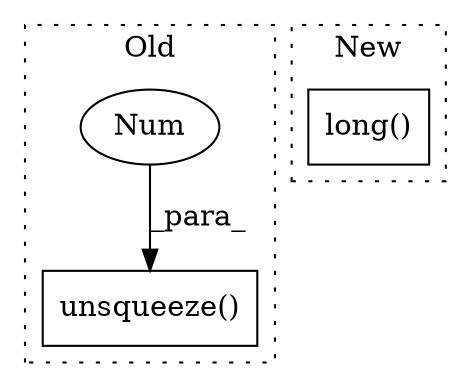 digraph G {
subgraph cluster0 {
1 [label="unsqueeze()" a="75" s="1335,1359" l="23,1" shape="box"];
3 [label="Num" a="76" s="1358" l="1" shape="ellipse"];
label = "Old";
style="dotted";
}
subgraph cluster1 {
2 [label="long()" a="75" s="1343" l="19" shape="box"];
label = "New";
style="dotted";
}
3 -> 1 [label="_para_"];
}